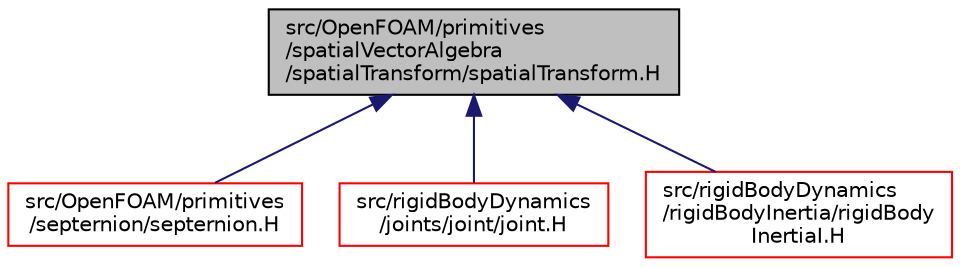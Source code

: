 digraph "src/OpenFOAM/primitives/spatialVectorAlgebra/spatialTransform/spatialTransform.H"
{
  bgcolor="transparent";
  edge [fontname="Helvetica",fontsize="10",labelfontname="Helvetica",labelfontsize="10"];
  node [fontname="Helvetica",fontsize="10",shape=record];
  Node78 [label="src/OpenFOAM/primitives\l/spatialVectorAlgebra\l/spatialTransform/spatialTransform.H",height=0.2,width=0.4,color="black", fillcolor="grey75", style="filled", fontcolor="black"];
  Node78 -> Node79 [dir="back",color="midnightblue",fontsize="10",style="solid",fontname="Helvetica"];
  Node79 [label="src/OpenFOAM/primitives\l/septernion/septernion.H",height=0.2,width=0.4,color="red",URL="$a13346.html"];
  Node78 -> Node138 [dir="back",color="midnightblue",fontsize="10",style="solid",fontname="Helvetica"];
  Node138 [label="src/rigidBodyDynamics\l/joints/joint/joint.H",height=0.2,width=0.4,color="red",URL="$a14633.html"];
  Node78 -> Node206 [dir="back",color="midnightblue",fontsize="10",style="solid",fontname="Helvetica"];
  Node206 [label="src/rigidBodyDynamics\l/rigidBodyInertia/rigidBody\lInertiaI.H",height=0.2,width=0.4,color="red",URL="$a14765.html"];
}
